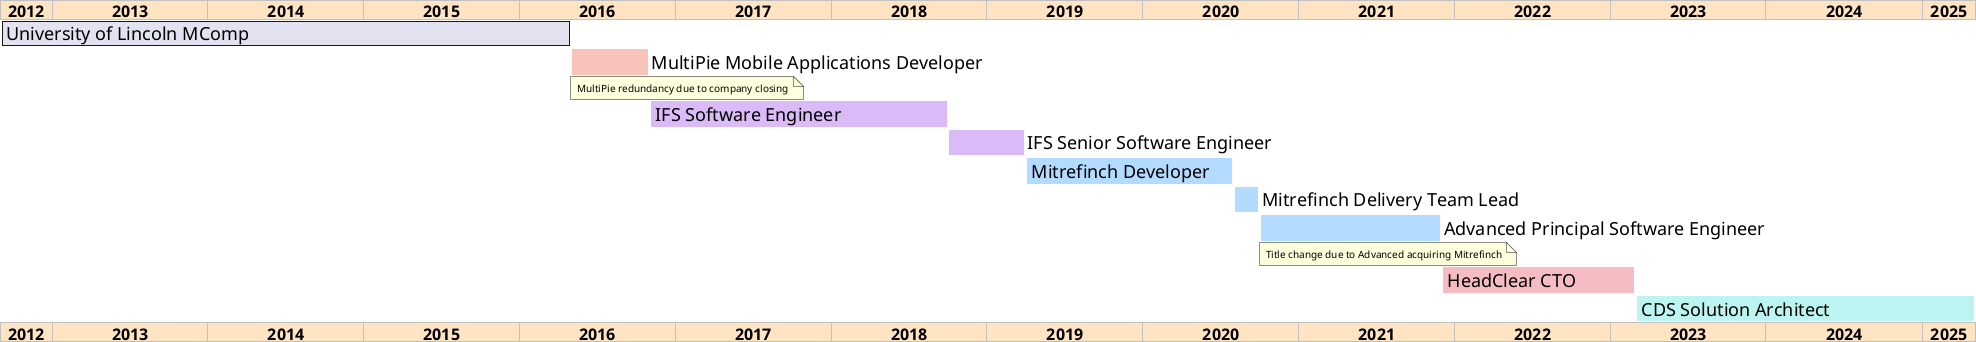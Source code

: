 @startgantt
ganttscale yearly
Project starts 2012-09-01

<style>
ganttDiagram {
    FontName Arial
    FontSize 18
    note {
        FontSize 10
    }
    timeline {
        BackgroundColor Bisque
        FontName Arial
        FontSize 16
        FontStyle bold
        FontColor black
    }
}
</style>

[University of Lincoln MComp] starts 2012-09-01 and ends 2016-04-31

[MultiPie Mobile Applications Developer] starts 2016-05-01 and ends 2016-10-31
[MultiPie Mobile Applications Developer] is colored in #f8c4b9
note bottom
MultiPie redundancy due to company closing
end note

[IFS Software Engineer] starts 2016-11-01 and ends 2018-09-31
[IFS Software Engineer] is colored in #dabbf7

[IFS Senior Software Engineer] starts 2018-10-01 and ends 2019-03-31
[IFS Senior Software Engineer] is colored in #dabbf7

[Mitrefinch Developer] starts 2019-04-01 and ends 2020-07-30
[Mitrefinch Developer] is colored in #b3dbff

[Mitrefinch Delivery Team Lead] starts 2020-08-01 and ends 2020-09-31
[Mitrefinch Delivery Team Lead] is colored in #b3dbff

[Advanced Principal Software Engineer] starts 2020-10-01 and ends 2021-11-31
[Advanced Principal Software Engineer] is colored in #b3dbff
note bottom
Title change due to Advanced acquiring Mitrefinch
end note

[HeadClear CTO] starts 2021-12-01 and ends 2023-02-28
[HeadClear CTO] is colored in #f6bcc3

[CDS Solution Architect] starts 2023-03-01 and ends 2025-05-05
[CDS Solution Architect] is colored in #bdf4f2
@endgantt
